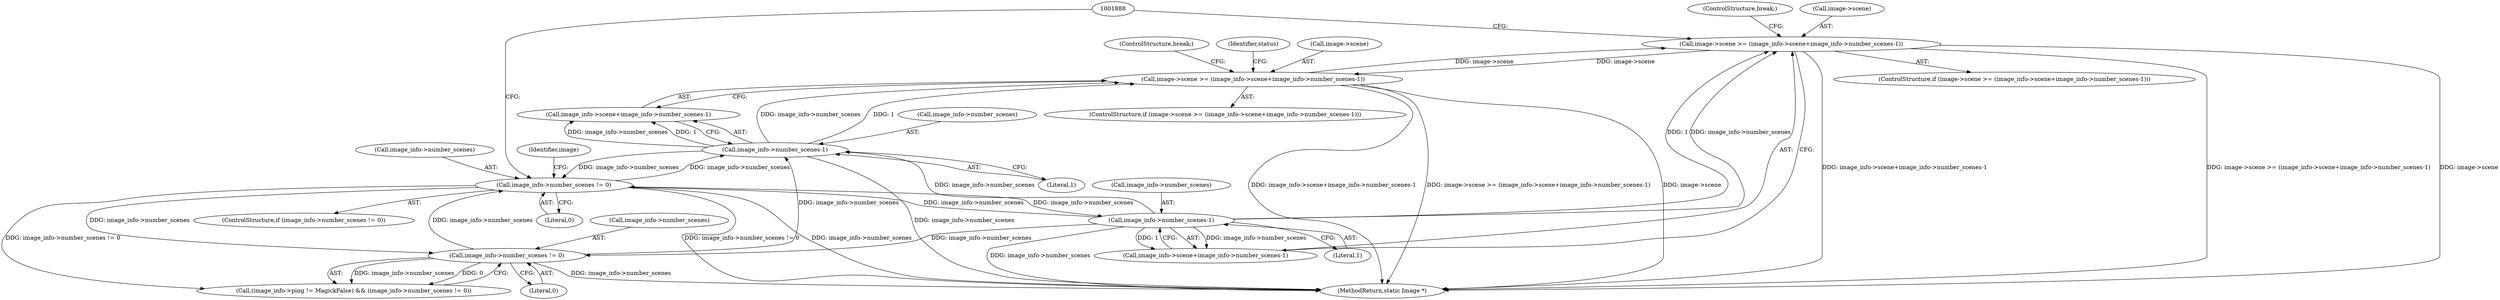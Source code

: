 digraph "0_ImageMagick_7fdf9ea808caa3c81a0eb42656e5fafc59084198@pointer" {
"1001873" [label="(Call,image->scene >= (image_info->scene+image_info->number_scenes-1))"];
"1000586" [label="(Call,image->scene >= (image_info->scene+image_info->number_scenes-1))"];
"1001873" [label="(Call,image->scene >= (image_info->scene+image_info->number_scenes-1))"];
"1001881" [label="(Call,image_info->number_scenes-1)"];
"1001867" [label="(Call,image_info->number_scenes != 0)"];
"1000594" [label="(Call,image_info->number_scenes-1)"];
"1000580" [label="(Call,image_info->number_scenes != 0)"];
"1001872" [label="(ControlStructure,if (image->scene >= (image_info->scene+image_info->number_scenes-1)))"];
"1000590" [label="(Call,image_info->scene+image_info->number_scenes-1)"];
"1000581" [label="(Call,image_info->number_scenes)"];
"1000599" [label="(ControlStructure,break;)"];
"1001871" [label="(Literal,0)"];
"1001881" [label="(Call,image_info->number_scenes-1)"];
"1000586" [label="(Call,image->scene >= (image_info->scene+image_info->number_scenes-1))"];
"1000595" [label="(Call,image_info->number_scenes)"];
"1001877" [label="(Call,image_info->scene+image_info->number_scenes-1)"];
"1000601" [label="(Identifier,status)"];
"1000580" [label="(Call,image_info->number_scenes != 0)"];
"1001875" [label="(Identifier,image)"];
"1000584" [label="(Literal,0)"];
"1001886" [label="(ControlStructure,break;)"];
"1001874" [label="(Call,image->scene)"];
"1001867" [label="(Call,image_info->number_scenes != 0)"];
"1001882" [label="(Call,image_info->number_scenes)"];
"1001965" [label="(MethodReturn,static Image *)"];
"1001866" [label="(ControlStructure,if (image_info->number_scenes != 0))"];
"1000587" [label="(Call,image->scene)"];
"1000598" [label="(Literal,1)"];
"1000594" [label="(Call,image_info->number_scenes-1)"];
"1000585" [label="(ControlStructure,if (image->scene >= (image_info->scene+image_info->number_scenes-1)))"];
"1001868" [label="(Call,image_info->number_scenes)"];
"1001873" [label="(Call,image->scene >= (image_info->scene+image_info->number_scenes-1))"];
"1001885" [label="(Literal,1)"];
"1000574" [label="(Call,(image_info->ping != MagickFalse) && (image_info->number_scenes != 0))"];
"1001873" -> "1001872"  [label="AST: "];
"1001873" -> "1001877"  [label="CFG: "];
"1001874" -> "1001873"  [label="AST: "];
"1001877" -> "1001873"  [label="AST: "];
"1001886" -> "1001873"  [label="CFG: "];
"1001888" -> "1001873"  [label="CFG: "];
"1001873" -> "1001965"  [label="DDG: image_info->scene+image_info->number_scenes-1"];
"1001873" -> "1001965"  [label="DDG: image->scene >= (image_info->scene+image_info->number_scenes-1)"];
"1001873" -> "1001965"  [label="DDG: image->scene"];
"1001873" -> "1000586"  [label="DDG: image->scene"];
"1000586" -> "1001873"  [label="DDG: image->scene"];
"1001881" -> "1001873"  [label="DDG: image_info->number_scenes"];
"1001881" -> "1001873"  [label="DDG: 1"];
"1000586" -> "1000585"  [label="AST: "];
"1000586" -> "1000590"  [label="CFG: "];
"1000587" -> "1000586"  [label="AST: "];
"1000590" -> "1000586"  [label="AST: "];
"1000599" -> "1000586"  [label="CFG: "];
"1000601" -> "1000586"  [label="CFG: "];
"1000586" -> "1001965"  [label="DDG: image_info->scene+image_info->number_scenes-1"];
"1000586" -> "1001965"  [label="DDG: image->scene >= (image_info->scene+image_info->number_scenes-1)"];
"1000586" -> "1001965"  [label="DDG: image->scene"];
"1000594" -> "1000586"  [label="DDG: image_info->number_scenes"];
"1000594" -> "1000586"  [label="DDG: 1"];
"1001881" -> "1001877"  [label="AST: "];
"1001881" -> "1001885"  [label="CFG: "];
"1001882" -> "1001881"  [label="AST: "];
"1001885" -> "1001881"  [label="AST: "];
"1001877" -> "1001881"  [label="CFG: "];
"1001881" -> "1001965"  [label="DDG: image_info->number_scenes"];
"1001881" -> "1000580"  [label="DDG: image_info->number_scenes"];
"1001881" -> "1000594"  [label="DDG: image_info->number_scenes"];
"1001881" -> "1001867"  [label="DDG: image_info->number_scenes"];
"1001881" -> "1001877"  [label="DDG: image_info->number_scenes"];
"1001881" -> "1001877"  [label="DDG: 1"];
"1001867" -> "1001881"  [label="DDG: image_info->number_scenes"];
"1001867" -> "1001866"  [label="AST: "];
"1001867" -> "1001871"  [label="CFG: "];
"1001868" -> "1001867"  [label="AST: "];
"1001871" -> "1001867"  [label="AST: "];
"1001875" -> "1001867"  [label="CFG: "];
"1001888" -> "1001867"  [label="CFG: "];
"1001867" -> "1001965"  [label="DDG: image_info->number_scenes"];
"1001867" -> "1001965"  [label="DDG: image_info->number_scenes != 0"];
"1001867" -> "1000574"  [label="DDG: image_info->number_scenes != 0"];
"1001867" -> "1000580"  [label="DDG: image_info->number_scenes"];
"1001867" -> "1000594"  [label="DDG: image_info->number_scenes"];
"1000594" -> "1001867"  [label="DDG: image_info->number_scenes"];
"1000580" -> "1001867"  [label="DDG: image_info->number_scenes"];
"1000594" -> "1000590"  [label="AST: "];
"1000594" -> "1000598"  [label="CFG: "];
"1000595" -> "1000594"  [label="AST: "];
"1000598" -> "1000594"  [label="AST: "];
"1000590" -> "1000594"  [label="CFG: "];
"1000594" -> "1001965"  [label="DDG: image_info->number_scenes"];
"1000594" -> "1000590"  [label="DDG: image_info->number_scenes"];
"1000594" -> "1000590"  [label="DDG: 1"];
"1000580" -> "1000594"  [label="DDG: image_info->number_scenes"];
"1000580" -> "1000574"  [label="AST: "];
"1000580" -> "1000584"  [label="CFG: "];
"1000581" -> "1000580"  [label="AST: "];
"1000584" -> "1000580"  [label="AST: "];
"1000574" -> "1000580"  [label="CFG: "];
"1000580" -> "1001965"  [label="DDG: image_info->number_scenes"];
"1000580" -> "1000574"  [label="DDG: image_info->number_scenes"];
"1000580" -> "1000574"  [label="DDG: 0"];
}
